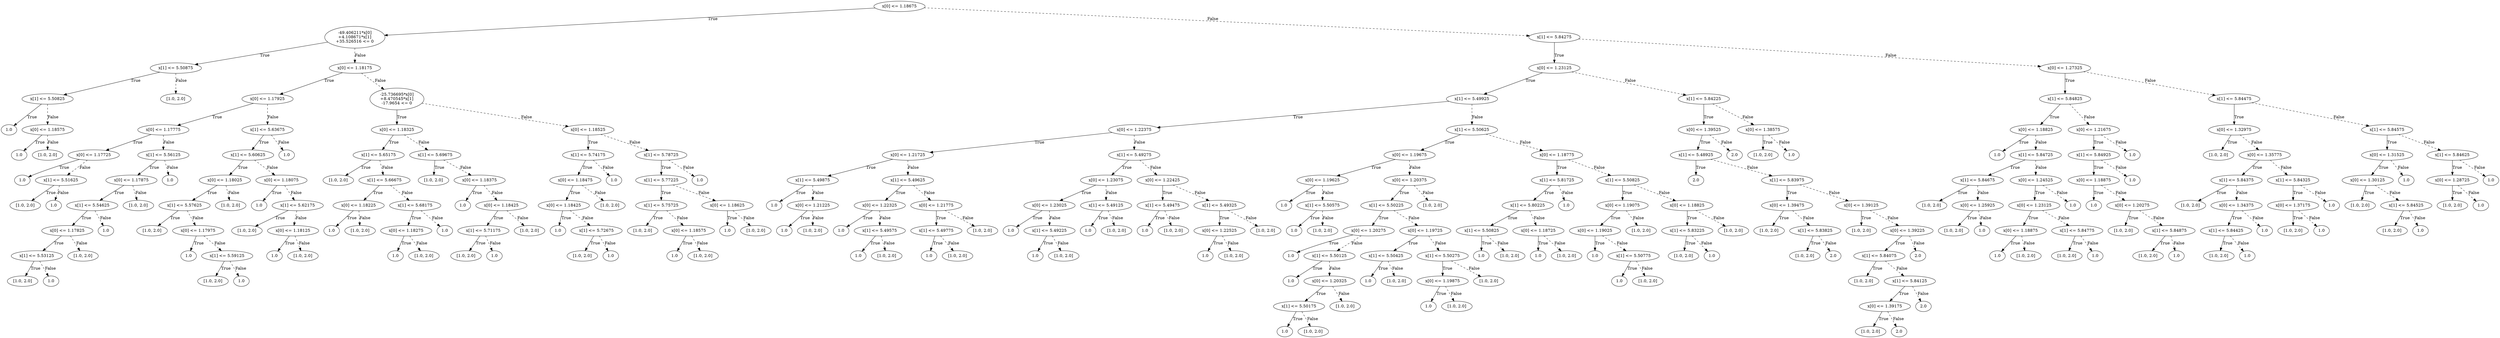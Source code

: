 digraph {
0 [label="x[0] <= 1.18675"];
1 [label="-49.406211*x[0]\n+4.108671*x[1]\n+35.526516 <= 0"];
2 [label="x[1] <= 5.50875"];
3 [label="x[1] <= 5.50825"];
4 [label="1.0"];
3 -> 4 [label="True"];
5 [label="x[0] <= 1.18575"];
6 [label="1.0"];
5 -> 6 [label="True"];
7 [label="[1.0, 2.0]"];
5 -> 7 [style="dashed", label="False"];
3 -> 5 [style="dashed", label="False"];
2 -> 3 [label="True"];
8 [label="[1.0, 2.0]"];
2 -> 8 [style="dashed", label="False"];
1 -> 2 [label="True"];
9 [label="x[0] <= 1.18175"];
10 [label="x[0] <= 1.17925"];
11 [label="x[0] <= 1.17775"];
12 [label="x[0] <= 1.17725"];
13 [label="1.0"];
12 -> 13 [label="True"];
14 [label="x[1] <= 5.51625"];
15 [label="[1.0, 2.0]"];
14 -> 15 [label="True"];
16 [label="1.0"];
14 -> 16 [style="dashed", label="False"];
12 -> 14 [style="dashed", label="False"];
11 -> 12 [label="True"];
17 [label="x[1] <= 5.56125"];
18 [label="x[0] <= 1.17875"];
19 [label="x[1] <= 5.54625"];
20 [label="x[0] <= 1.17825"];
21 [label="x[1] <= 5.53125"];
22 [label="[1.0, 2.0]"];
21 -> 22 [label="True"];
23 [label="1.0"];
21 -> 23 [style="dashed", label="False"];
20 -> 21 [label="True"];
24 [label="[1.0, 2.0]"];
20 -> 24 [style="dashed", label="False"];
19 -> 20 [label="True"];
25 [label="1.0"];
19 -> 25 [style="dashed", label="False"];
18 -> 19 [label="True"];
26 [label="[1.0, 2.0]"];
18 -> 26 [style="dashed", label="False"];
17 -> 18 [label="True"];
27 [label="1.0"];
17 -> 27 [style="dashed", label="False"];
11 -> 17 [style="dashed", label="False"];
10 -> 11 [label="True"];
28 [label="x[1] <= 5.63675"];
29 [label="x[1] <= 5.60625"];
30 [label="x[0] <= 1.18025"];
31 [label="x[1] <= 5.57625"];
32 [label="[1.0, 2.0]"];
31 -> 32 [label="True"];
33 [label="x[0] <= 1.17975"];
34 [label="1.0"];
33 -> 34 [label="True"];
35 [label="x[1] <= 5.59125"];
36 [label="[1.0, 2.0]"];
35 -> 36 [label="True"];
37 [label="1.0"];
35 -> 37 [style="dashed", label="False"];
33 -> 35 [style="dashed", label="False"];
31 -> 33 [style="dashed", label="False"];
30 -> 31 [label="True"];
38 [label="[1.0, 2.0]"];
30 -> 38 [style="dashed", label="False"];
29 -> 30 [label="True"];
39 [label="x[0] <= 1.18075"];
40 [label="1.0"];
39 -> 40 [label="True"];
41 [label="x[1] <= 5.62175"];
42 [label="[1.0, 2.0]"];
41 -> 42 [label="True"];
43 [label="x[0] <= 1.18125"];
44 [label="1.0"];
43 -> 44 [label="True"];
45 [label="[1.0, 2.0]"];
43 -> 45 [style="dashed", label="False"];
41 -> 43 [style="dashed", label="False"];
39 -> 41 [style="dashed", label="False"];
29 -> 39 [style="dashed", label="False"];
28 -> 29 [label="True"];
46 [label="1.0"];
28 -> 46 [style="dashed", label="False"];
10 -> 28 [style="dashed", label="False"];
9 -> 10 [label="True"];
47 [label="-25.736695*x[0]\n+8.470545*x[1]\n-17.9654 <= 0"];
48 [label="x[0] <= 1.18325"];
49 [label="x[1] <= 5.65175"];
50 [label="[1.0, 2.0]"];
49 -> 50 [label="True"];
51 [label="x[1] <= 5.66675"];
52 [label="x[0] <= 1.18225"];
53 [label="1.0"];
52 -> 53 [label="True"];
54 [label="[1.0, 2.0]"];
52 -> 54 [style="dashed", label="False"];
51 -> 52 [label="True"];
55 [label="x[1] <= 5.68175"];
56 [label="x[0] <= 1.18275"];
57 [label="1.0"];
56 -> 57 [label="True"];
58 [label="[1.0, 2.0]"];
56 -> 58 [style="dashed", label="False"];
55 -> 56 [label="True"];
59 [label="1.0"];
55 -> 59 [style="dashed", label="False"];
51 -> 55 [style="dashed", label="False"];
49 -> 51 [style="dashed", label="False"];
48 -> 49 [label="True"];
60 [label="x[1] <= 5.69675"];
61 [label="[1.0, 2.0]"];
60 -> 61 [label="True"];
62 [label="x[0] <= 1.18375"];
63 [label="1.0"];
62 -> 63 [label="True"];
64 [label="x[0] <= 1.18425"];
65 [label="x[1] <= 5.71175"];
66 [label="[1.0, 2.0]"];
65 -> 66 [label="True"];
67 [label="1.0"];
65 -> 67 [style="dashed", label="False"];
64 -> 65 [label="True"];
68 [label="[1.0, 2.0]"];
64 -> 68 [style="dashed", label="False"];
62 -> 64 [style="dashed", label="False"];
60 -> 62 [style="dashed", label="False"];
48 -> 60 [style="dashed", label="False"];
47 -> 48 [label="True"];
69 [label="x[0] <= 1.18525"];
70 [label="x[1] <= 5.74175"];
71 [label="x[0] <= 1.18475"];
72 [label="x[0] <= 1.18425"];
73 [label="1.0"];
72 -> 73 [label="True"];
74 [label="x[1] <= 5.72675"];
75 [label="[1.0, 2.0]"];
74 -> 75 [label="True"];
76 [label="1.0"];
74 -> 76 [style="dashed", label="False"];
72 -> 74 [style="dashed", label="False"];
71 -> 72 [label="True"];
77 [label="[1.0, 2.0]"];
71 -> 77 [style="dashed", label="False"];
70 -> 71 [label="True"];
78 [label="1.0"];
70 -> 78 [style="dashed", label="False"];
69 -> 70 [label="True"];
79 [label="x[1] <= 5.78725"];
80 [label="x[1] <= 5.77225"];
81 [label="x[1] <= 5.75725"];
82 [label="[1.0, 2.0]"];
81 -> 82 [label="True"];
83 [label="x[0] <= 1.18575"];
84 [label="1.0"];
83 -> 84 [label="True"];
85 [label="[1.0, 2.0]"];
83 -> 85 [style="dashed", label="False"];
81 -> 83 [style="dashed", label="False"];
80 -> 81 [label="True"];
86 [label="x[0] <= 1.18625"];
87 [label="1.0"];
86 -> 87 [label="True"];
88 [label="[1.0, 2.0]"];
86 -> 88 [style="dashed", label="False"];
80 -> 86 [style="dashed", label="False"];
79 -> 80 [label="True"];
89 [label="1.0"];
79 -> 89 [style="dashed", label="False"];
69 -> 79 [style="dashed", label="False"];
47 -> 69 [style="dashed", label="False"];
9 -> 47 [style="dashed", label="False"];
1 -> 9 [style="dashed", label="False"];
0 -> 1 [label="True"];
90 [label="x[1] <= 5.84275"];
91 [label="x[0] <= 1.23125"];
92 [label="x[1] <= 5.49925"];
93 [label="x[0] <= 1.22375"];
94 [label="x[0] <= 1.21725"];
95 [label="x[1] <= 5.49875"];
96 [label="1.0"];
95 -> 96 [label="True"];
97 [label="x[0] <= 1.21225"];
98 [label="1.0"];
97 -> 98 [label="True"];
99 [label="[1.0, 2.0]"];
97 -> 99 [style="dashed", label="False"];
95 -> 97 [style="dashed", label="False"];
94 -> 95 [label="True"];
100 [label="x[1] <= 5.49625"];
101 [label="x[0] <= 1.22325"];
102 [label="1.0"];
101 -> 102 [label="True"];
103 [label="x[1] <= 5.49575"];
104 [label="1.0"];
103 -> 104 [label="True"];
105 [label="[1.0, 2.0]"];
103 -> 105 [style="dashed", label="False"];
101 -> 103 [style="dashed", label="False"];
100 -> 101 [label="True"];
106 [label="x[0] <= 1.21775"];
107 [label="x[1] <= 5.49775"];
108 [label="1.0"];
107 -> 108 [label="True"];
109 [label="[1.0, 2.0]"];
107 -> 109 [style="dashed", label="False"];
106 -> 107 [label="True"];
110 [label="[1.0, 2.0]"];
106 -> 110 [style="dashed", label="False"];
100 -> 106 [style="dashed", label="False"];
94 -> 100 [style="dashed", label="False"];
93 -> 94 [label="True"];
111 [label="x[1] <= 5.49275"];
112 [label="x[0] <= 1.23075"];
113 [label="x[0] <= 1.23025"];
114 [label="1.0"];
113 -> 114 [label="True"];
115 [label="x[1] <= 5.49225"];
116 [label="1.0"];
115 -> 116 [label="True"];
117 [label="[1.0, 2.0]"];
115 -> 117 [style="dashed", label="False"];
113 -> 115 [style="dashed", label="False"];
112 -> 113 [label="True"];
118 [label="x[1] <= 5.49125"];
119 [label="1.0"];
118 -> 119 [label="True"];
120 [label="[1.0, 2.0]"];
118 -> 120 [style="dashed", label="False"];
112 -> 118 [style="dashed", label="False"];
111 -> 112 [label="True"];
121 [label="x[0] <= 1.22425"];
122 [label="x[1] <= 5.49475"];
123 [label="1.0"];
122 -> 123 [label="True"];
124 [label="[1.0, 2.0]"];
122 -> 124 [style="dashed", label="False"];
121 -> 122 [label="True"];
125 [label="x[1] <= 5.49325"];
126 [label="x[0] <= 1.22525"];
127 [label="1.0"];
126 -> 127 [label="True"];
128 [label="[1.0, 2.0]"];
126 -> 128 [style="dashed", label="False"];
125 -> 126 [label="True"];
129 [label="[1.0, 2.0]"];
125 -> 129 [style="dashed", label="False"];
121 -> 125 [style="dashed", label="False"];
111 -> 121 [style="dashed", label="False"];
93 -> 111 [style="dashed", label="False"];
92 -> 93 [label="True"];
130 [label="x[1] <= 5.50625"];
131 [label="x[0] <= 1.19675"];
132 [label="x[0] <= 1.19625"];
133 [label="1.0"];
132 -> 133 [label="True"];
134 [label="x[1] <= 5.50575"];
135 [label="1.0"];
134 -> 135 [label="True"];
136 [label="[1.0, 2.0]"];
134 -> 136 [style="dashed", label="False"];
132 -> 134 [style="dashed", label="False"];
131 -> 132 [label="True"];
137 [label="x[0] <= 1.20375"];
138 [label="x[1] <= 5.50225"];
139 [label="x[0] <= 1.20275"];
140 [label="1.0"];
139 -> 140 [label="True"];
141 [label="x[1] <= 5.50125"];
142 [label="1.0"];
141 -> 142 [label="True"];
143 [label="x[0] <= 1.20325"];
144 [label="x[1] <= 5.50175"];
145 [label="1.0"];
144 -> 145 [label="True"];
146 [label="[1.0, 2.0]"];
144 -> 146 [style="dashed", label="False"];
143 -> 144 [label="True"];
147 [label="[1.0, 2.0]"];
143 -> 147 [style="dashed", label="False"];
141 -> 143 [style="dashed", label="False"];
139 -> 141 [style="dashed", label="False"];
138 -> 139 [label="True"];
148 [label="x[0] <= 1.19725"];
149 [label="x[1] <= 5.50425"];
150 [label="1.0"];
149 -> 150 [label="True"];
151 [label="[1.0, 2.0]"];
149 -> 151 [style="dashed", label="False"];
148 -> 149 [label="True"];
152 [label="x[1] <= 5.50275"];
153 [label="x[0] <= 1.19875"];
154 [label="1.0"];
153 -> 154 [label="True"];
155 [label="[1.0, 2.0]"];
153 -> 155 [style="dashed", label="False"];
152 -> 153 [label="True"];
156 [label="[1.0, 2.0]"];
152 -> 156 [style="dashed", label="False"];
148 -> 152 [style="dashed", label="False"];
138 -> 148 [style="dashed", label="False"];
137 -> 138 [label="True"];
157 [label="[1.0, 2.0]"];
137 -> 157 [style="dashed", label="False"];
131 -> 137 [style="dashed", label="False"];
130 -> 131 [label="True"];
158 [label="x[0] <= 1.18775"];
159 [label="x[1] <= 5.81725"];
160 [label="x[1] <= 5.80225"];
161 [label="x[1] <= 5.50825"];
162 [label="1.0"];
161 -> 162 [label="True"];
163 [label="[1.0, 2.0]"];
161 -> 163 [style="dashed", label="False"];
160 -> 161 [label="True"];
164 [label="x[0] <= 1.18725"];
165 [label="1.0"];
164 -> 165 [label="True"];
166 [label="[1.0, 2.0]"];
164 -> 166 [style="dashed", label="False"];
160 -> 164 [style="dashed", label="False"];
159 -> 160 [label="True"];
167 [label="1.0"];
159 -> 167 [style="dashed", label="False"];
158 -> 159 [label="True"];
168 [label="x[1] <= 5.50825"];
169 [label="x[0] <= 1.19075"];
170 [label="x[0] <= 1.19025"];
171 [label="1.0"];
170 -> 171 [label="True"];
172 [label="x[1] <= 5.50775"];
173 [label="1.0"];
172 -> 173 [label="True"];
174 [label="[1.0, 2.0]"];
172 -> 174 [style="dashed", label="False"];
170 -> 172 [style="dashed", label="False"];
169 -> 170 [label="True"];
175 [label="[1.0, 2.0]"];
169 -> 175 [style="dashed", label="False"];
168 -> 169 [label="True"];
176 [label="x[0] <= 1.18825"];
177 [label="x[1] <= 5.83225"];
178 [label="[1.0, 2.0]"];
177 -> 178 [label="True"];
179 [label="1.0"];
177 -> 179 [style="dashed", label="False"];
176 -> 177 [label="True"];
180 [label="[1.0, 2.0]"];
176 -> 180 [style="dashed", label="False"];
168 -> 176 [style="dashed", label="False"];
158 -> 168 [style="dashed", label="False"];
130 -> 158 [style="dashed", label="False"];
92 -> 130 [style="dashed", label="False"];
91 -> 92 [label="True"];
181 [label="x[1] <= 5.84225"];
182 [label="x[0] <= 1.39525"];
183 [label="x[1] <= 5.48925"];
184 [label="2.0"];
183 -> 184 [label="True"];
185 [label="x[1] <= 5.83975"];
186 [label="x[0] <= 1.39475"];
187 [label="[1.0, 2.0]"];
186 -> 187 [label="True"];
188 [label="x[1] <= 5.83825"];
189 [label="[1.0, 2.0]"];
188 -> 189 [label="True"];
190 [label="2.0"];
188 -> 190 [style="dashed", label="False"];
186 -> 188 [style="dashed", label="False"];
185 -> 186 [label="True"];
191 [label="x[0] <= 1.39125"];
192 [label="[1.0, 2.0]"];
191 -> 192 [label="True"];
193 [label="x[0] <= 1.39225"];
194 [label="x[1] <= 5.84075"];
195 [label="[1.0, 2.0]"];
194 -> 195 [label="True"];
196 [label="x[1] <= 5.84125"];
197 [label="x[0] <= 1.39175"];
198 [label="[1.0, 2.0]"];
197 -> 198 [label="True"];
199 [label="2.0"];
197 -> 199 [style="dashed", label="False"];
196 -> 197 [label="True"];
200 [label="2.0"];
196 -> 200 [style="dashed", label="False"];
194 -> 196 [style="dashed", label="False"];
193 -> 194 [label="True"];
201 [label="2.0"];
193 -> 201 [style="dashed", label="False"];
191 -> 193 [style="dashed", label="False"];
185 -> 191 [style="dashed", label="False"];
183 -> 185 [style="dashed", label="False"];
182 -> 183 [label="True"];
202 [label="2.0"];
182 -> 202 [style="dashed", label="False"];
181 -> 182 [label="True"];
203 [label="x[0] <= 1.38575"];
204 [label="[1.0, 2.0]"];
203 -> 204 [label="True"];
205 [label="1.0"];
203 -> 205 [style="dashed", label="False"];
181 -> 203 [style="dashed", label="False"];
91 -> 181 [style="dashed", label="False"];
90 -> 91 [label="True"];
206 [label="x[0] <= 1.27325"];
207 [label="x[1] <= 5.84825"];
208 [label="x[0] <= 1.18825"];
209 [label="1.0"];
208 -> 209 [label="True"];
210 [label="x[1] <= 5.84725"];
211 [label="x[1] <= 5.84675"];
212 [label="[1.0, 2.0]"];
211 -> 212 [label="True"];
213 [label="x[0] <= 1.25925"];
214 [label="[1.0, 2.0]"];
213 -> 214 [label="True"];
215 [label="1.0"];
213 -> 215 [style="dashed", label="False"];
211 -> 213 [style="dashed", label="False"];
210 -> 211 [label="True"];
216 [label="x[0] <= 1.24525"];
217 [label="x[0] <= 1.23125"];
218 [label="x[0] <= 1.18875"];
219 [label="1.0"];
218 -> 219 [label="True"];
220 [label="[1.0, 2.0]"];
218 -> 220 [style="dashed", label="False"];
217 -> 218 [label="True"];
221 [label="x[1] <= 5.84775"];
222 [label="[1.0, 2.0]"];
221 -> 222 [label="True"];
223 [label="1.0"];
221 -> 223 [style="dashed", label="False"];
217 -> 221 [style="dashed", label="False"];
216 -> 217 [label="True"];
224 [label="1.0"];
216 -> 224 [style="dashed", label="False"];
210 -> 216 [style="dashed", label="False"];
208 -> 210 [style="dashed", label="False"];
207 -> 208 [label="True"];
225 [label="x[0] <= 1.21675"];
226 [label="x[1] <= 5.84925"];
227 [label="x[0] <= 1.18875"];
228 [label="1.0"];
227 -> 228 [label="True"];
229 [label="x[0] <= 1.20275"];
230 [label="[1.0, 2.0]"];
229 -> 230 [label="True"];
231 [label="x[1] <= 5.84875"];
232 [label="[1.0, 2.0]"];
231 -> 232 [label="True"];
233 [label="1.0"];
231 -> 233 [style="dashed", label="False"];
229 -> 231 [style="dashed", label="False"];
227 -> 229 [style="dashed", label="False"];
226 -> 227 [label="True"];
234 [label="1.0"];
226 -> 234 [style="dashed", label="False"];
225 -> 226 [label="True"];
235 [label="1.0"];
225 -> 235 [style="dashed", label="False"];
207 -> 225 [style="dashed", label="False"];
206 -> 207 [label="True"];
236 [label="x[1] <= 5.84475"];
237 [label="x[0] <= 1.32975"];
238 [label="[1.0, 2.0]"];
237 -> 238 [label="True"];
239 [label="x[0] <= 1.35775"];
240 [label="x[1] <= 5.84375"];
241 [label="[1.0, 2.0]"];
240 -> 241 [label="True"];
242 [label="x[0] <= 1.34375"];
243 [label="x[1] <= 5.84425"];
244 [label="[1.0, 2.0]"];
243 -> 244 [label="True"];
245 [label="1.0"];
243 -> 245 [style="dashed", label="False"];
242 -> 243 [label="True"];
246 [label="1.0"];
242 -> 246 [style="dashed", label="False"];
240 -> 242 [style="dashed", label="False"];
239 -> 240 [label="True"];
247 [label="x[1] <= 5.84325"];
248 [label="x[0] <= 1.37175"];
249 [label="[1.0, 2.0]"];
248 -> 249 [label="True"];
250 [label="1.0"];
248 -> 250 [style="dashed", label="False"];
247 -> 248 [label="True"];
251 [label="1.0"];
247 -> 251 [style="dashed", label="False"];
239 -> 247 [style="dashed", label="False"];
237 -> 239 [style="dashed", label="False"];
236 -> 237 [label="True"];
252 [label="x[1] <= 5.84575"];
253 [label="x[0] <= 1.31525"];
254 [label="x[0] <= 1.30125"];
255 [label="[1.0, 2.0]"];
254 -> 255 [label="True"];
256 [label="x[1] <= 5.84525"];
257 [label="[1.0, 2.0]"];
256 -> 257 [label="True"];
258 [label="1.0"];
256 -> 258 [style="dashed", label="False"];
254 -> 256 [style="dashed", label="False"];
253 -> 254 [label="True"];
259 [label="1.0"];
253 -> 259 [style="dashed", label="False"];
252 -> 253 [label="True"];
260 [label="x[1] <= 5.84625"];
261 [label="x[0] <= 1.28725"];
262 [label="[1.0, 2.0]"];
261 -> 262 [label="True"];
263 [label="1.0"];
261 -> 263 [style="dashed", label="False"];
260 -> 261 [label="True"];
264 [label="1.0"];
260 -> 264 [style="dashed", label="False"];
252 -> 260 [style="dashed", label="False"];
236 -> 252 [style="dashed", label="False"];
206 -> 236 [style="dashed", label="False"];
90 -> 206 [style="dashed", label="False"];
0 -> 90 [style="dashed", label="False"];

}